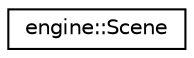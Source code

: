 digraph "Graphical Class Hierarchy"
{
 // LATEX_PDF_SIZE
  edge [fontname="Helvetica",fontsize="10",labelfontname="Helvetica",labelfontsize="10"];
  node [fontname="Helvetica",fontsize="10",shape=record];
  rankdir="LR";
  Node0 [label="engine::Scene",height=0.2,width=0.4,color="black", fillcolor="white", style="filled",URL="$classengine_1_1_scene.html",tooltip=" "];
}
